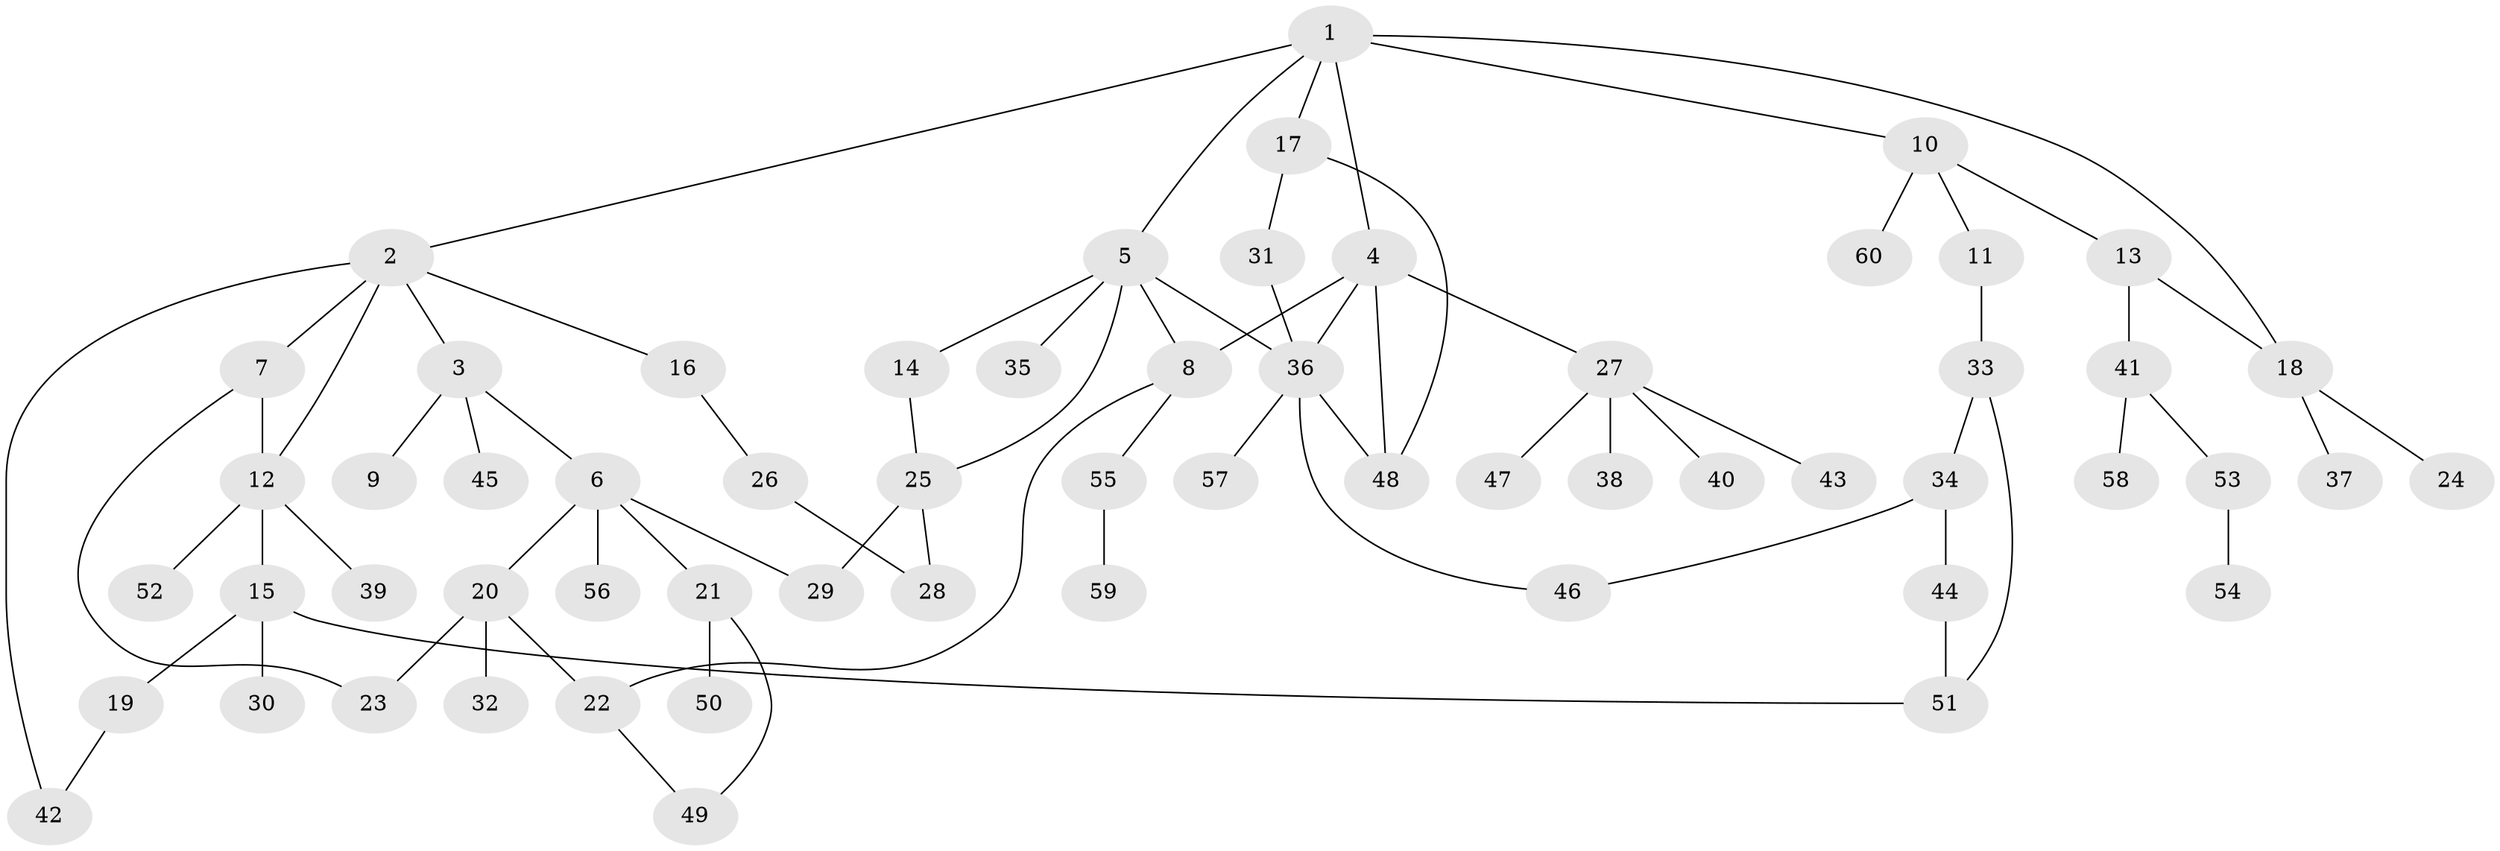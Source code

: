 // coarse degree distribution, {8: 0.03333333333333333, 5: 0.03333333333333333, 2: 0.3333333333333333, 3: 0.26666666666666666, 4: 0.13333333333333333, 6: 0.03333333333333333, 1: 0.16666666666666666}
// Generated by graph-tools (version 1.1) at 2025/36/03/04/25 23:36:06]
// undirected, 60 vertices, 76 edges
graph export_dot {
  node [color=gray90,style=filled];
  1;
  2;
  3;
  4;
  5;
  6;
  7;
  8;
  9;
  10;
  11;
  12;
  13;
  14;
  15;
  16;
  17;
  18;
  19;
  20;
  21;
  22;
  23;
  24;
  25;
  26;
  27;
  28;
  29;
  30;
  31;
  32;
  33;
  34;
  35;
  36;
  37;
  38;
  39;
  40;
  41;
  42;
  43;
  44;
  45;
  46;
  47;
  48;
  49;
  50;
  51;
  52;
  53;
  54;
  55;
  56;
  57;
  58;
  59;
  60;
  1 -- 2;
  1 -- 4;
  1 -- 5;
  1 -- 10;
  1 -- 17;
  1 -- 18;
  2 -- 3;
  2 -- 7;
  2 -- 12;
  2 -- 16;
  2 -- 42;
  3 -- 6;
  3 -- 9;
  3 -- 45;
  4 -- 8;
  4 -- 27;
  4 -- 48;
  4 -- 36;
  5 -- 14;
  5 -- 25;
  5 -- 35;
  5 -- 36;
  5 -- 8;
  6 -- 20;
  6 -- 21;
  6 -- 56;
  6 -- 29;
  7 -- 12;
  7 -- 23;
  8 -- 55;
  8 -- 22;
  10 -- 11;
  10 -- 13;
  10 -- 60;
  11 -- 33;
  12 -- 15;
  12 -- 39;
  12 -- 52;
  13 -- 41;
  13 -- 18;
  14 -- 25;
  15 -- 19;
  15 -- 30;
  15 -- 51;
  16 -- 26;
  17 -- 31;
  17 -- 48;
  18 -- 24;
  18 -- 37;
  19 -- 42;
  20 -- 22;
  20 -- 23;
  20 -- 32;
  21 -- 50;
  21 -- 49;
  22 -- 49;
  25 -- 28;
  25 -- 29;
  26 -- 28;
  27 -- 38;
  27 -- 40;
  27 -- 43;
  27 -- 47;
  31 -- 36;
  33 -- 34;
  33 -- 51;
  34 -- 44;
  34 -- 46;
  36 -- 57;
  36 -- 48;
  36 -- 46;
  41 -- 53;
  41 -- 58;
  44 -- 51;
  53 -- 54;
  55 -- 59;
}
